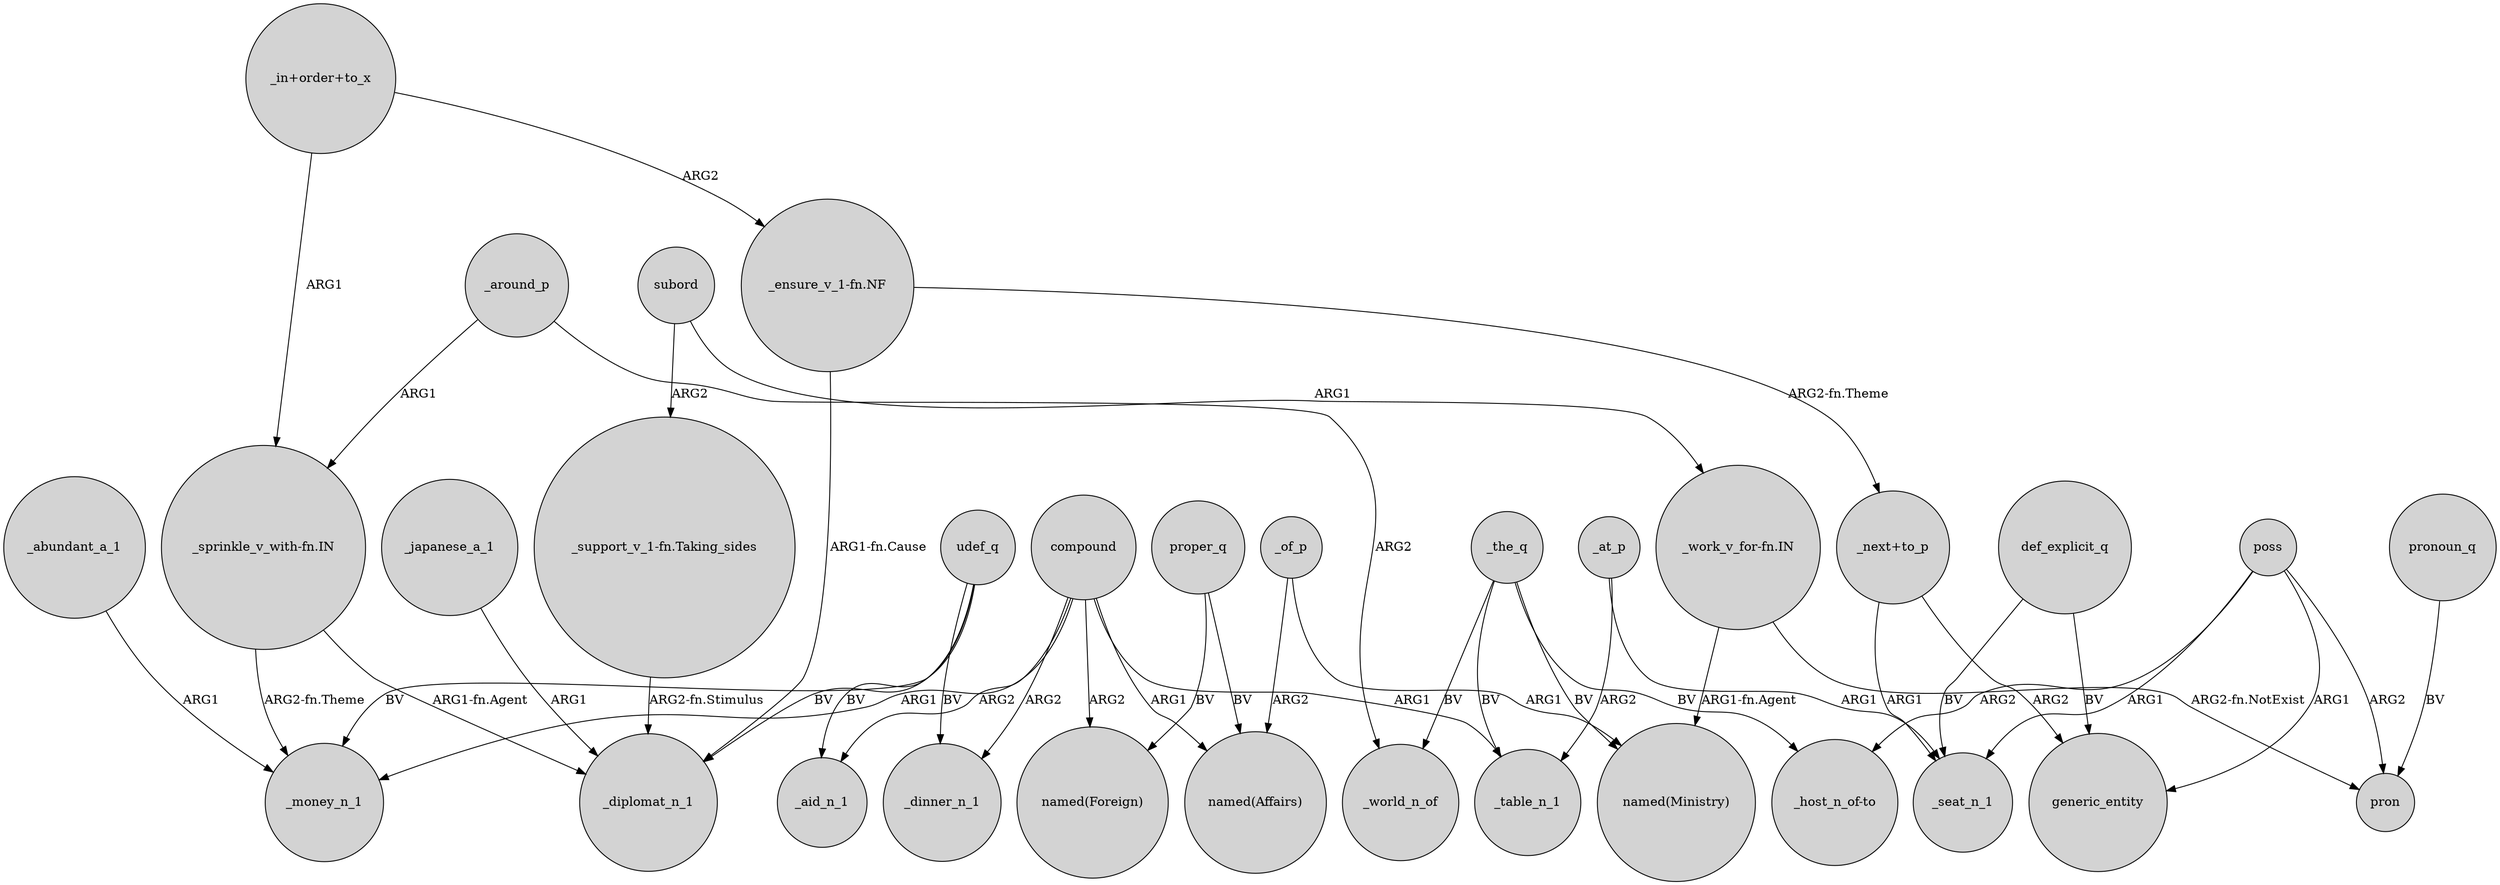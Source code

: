 digraph {
	node [shape=circle style=filled]
	udef_q -> _dinner_n_1 [label=BV]
	_around_p -> _world_n_of [label=ARG2]
	udef_q -> _money_n_1 [label=BV]
	_of_p -> "named(Affairs)" [label=ARG2]
	compound -> "named(Foreign)" [label=ARG2]
	"_sprinkle_v_with-fn.IN" -> _money_n_1 [label="ARG2-fn.Theme"]
	"_ensure_v_1-fn.NF" -> _diplomat_n_1 [label="ARG1-fn.Cause"]
	"_in+order+to_x" -> "_sprinkle_v_with-fn.IN" [label=ARG1]
	udef_q -> _diplomat_n_1 [label=BV]
	poss -> _seat_n_1 [label=ARG1]
	proper_q -> "named(Foreign)" [label=BV]
	poss -> pron [label=ARG2]
	"_next+to_p" -> generic_entity [label=ARG2]
	poss -> generic_entity [label=ARG1]
	_around_p -> "_sprinkle_v_with-fn.IN" [label=ARG1]
	"_work_v_for-fn.IN" -> pron [label="ARG2-fn.NotExist"]
	subord -> "_work_v_for-fn.IN" [label=ARG1]
	def_explicit_q -> generic_entity [label=BV]
	_the_q -> _table_n_1 [label=BV]
	"_work_v_for-fn.IN" -> "named(Ministry)" [label="ARG1-fn.Agent"]
	_at_p -> _table_n_1 [label=ARG2]
	compound -> "named(Affairs)" [label=ARG1]
	compound -> _dinner_n_1 [label=ARG2]
	_the_q -> "_host_n_of-to" [label=BV]
	compound -> _money_n_1 [label=ARG1]
	_abundant_a_1 -> _money_n_1 [label=ARG1]
	pronoun_q -> pron [label=BV]
	compound -> _aid_n_1 [label=ARG2]
	_the_q -> "named(Ministry)" [label=BV]
	_at_p -> _seat_n_1 [label=ARG1]
	"_support_v_1-fn.Taking_sides" -> _diplomat_n_1 [label="ARG2-fn.Stimulus"]
	def_explicit_q -> _seat_n_1 [label=BV]
	_of_p -> "named(Ministry)" [label=ARG1]
	_japanese_a_1 -> _diplomat_n_1 [label=ARG1]
	udef_q -> _aid_n_1 [label=BV]
	proper_q -> "named(Affairs)" [label=BV]
	"_in+order+to_x" -> "_ensure_v_1-fn.NF" [label=ARG2]
	compound -> _table_n_1 [label=ARG1]
	"_sprinkle_v_with-fn.IN" -> _diplomat_n_1 [label="ARG1-fn.Agent"]
	poss -> "_host_n_of-to" [label=ARG2]
	_the_q -> _world_n_of [label=BV]
	"_next+to_p" -> _seat_n_1 [label=ARG1]
	"_ensure_v_1-fn.NF" -> "_next+to_p" [label="ARG2-fn.Theme"]
	subord -> "_support_v_1-fn.Taking_sides" [label=ARG2]
}
